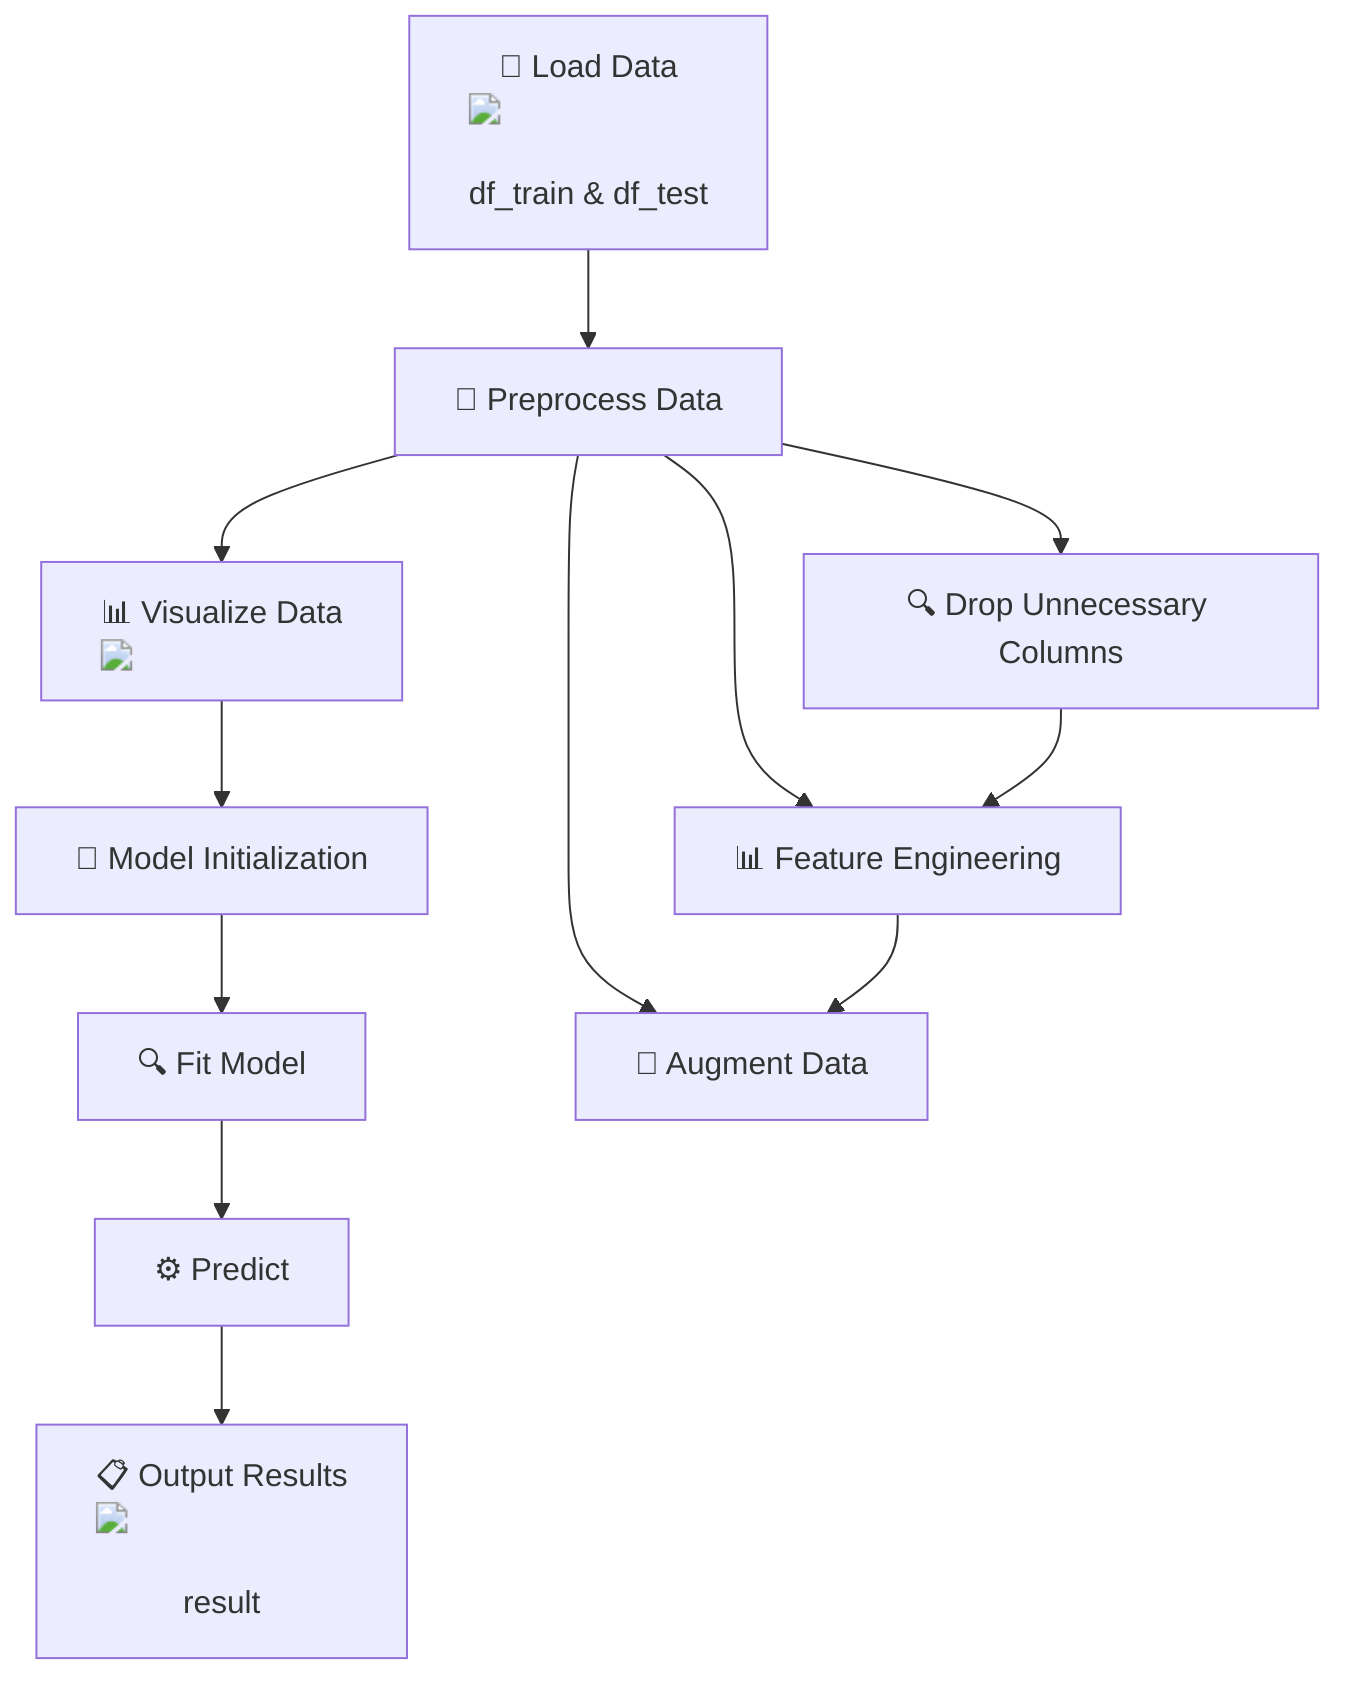 flowchart TD
    A["📂 Load Data <img src='file.svg'/> <br/> df_train & df_test"] --> B["🧹 Preprocess Data"]
    B --> C["📊 Visualize Data <img src='dummy_plots/scatter_plot_template.svg'/>"]
    C --> D["🧠 Model Initialization"]
    D --> E["🔍 Fit Model"]
    E --> F["⚙️ Predict"]
    F --> G["📋 Output Results <img src='table.svg'/> <br/> result"]
    
    B --> B1["🔍 Drop Unnecessary Columns"]
    B --> B2["📊 Feature Engineering"]
    B --> B3["🧠 Augment Data"]
    
    B1 --> B2
    B2 --> B3
